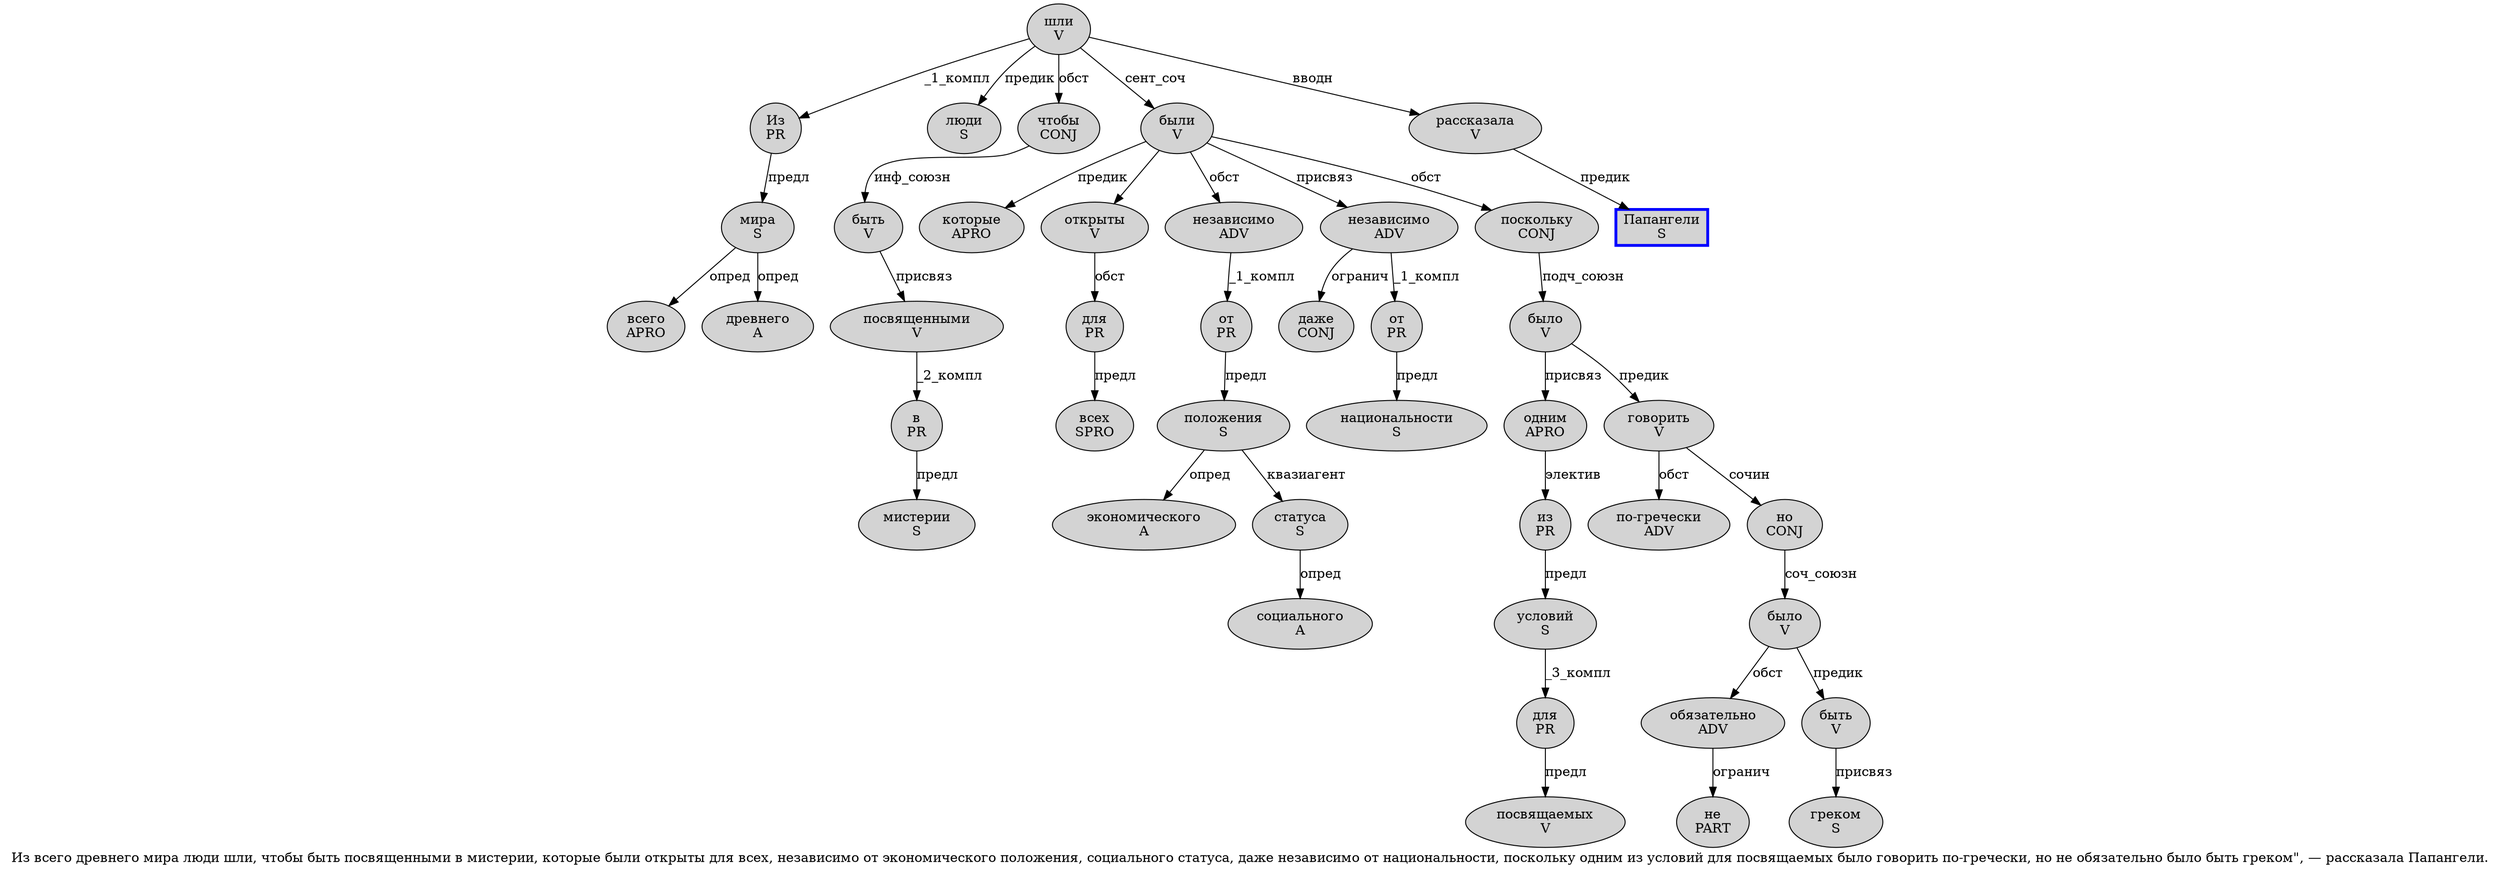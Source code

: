 digraph SENTENCE_1087 {
	graph [label="Из всего древнего мира люди шли, чтобы быть посвященными в мистерии, которые были открыты для всех, независимо от экономического положения, социального статуса, даже независимо от национальности, поскольку одним из условий для посвящаемых было говорить по-гречески, но не обязательно было быть греком\", — рассказала Папангели."]
	node [style=filled]
		0 [label="Из
PR" color="" fillcolor=lightgray penwidth=1 shape=ellipse]
		1 [label="всего
APRO" color="" fillcolor=lightgray penwidth=1 shape=ellipse]
		2 [label="древнего
A" color="" fillcolor=lightgray penwidth=1 shape=ellipse]
		3 [label="мира
S" color="" fillcolor=lightgray penwidth=1 shape=ellipse]
		4 [label="люди
S" color="" fillcolor=lightgray penwidth=1 shape=ellipse]
		5 [label="шли
V" color="" fillcolor=lightgray penwidth=1 shape=ellipse]
		7 [label="чтобы
CONJ" color="" fillcolor=lightgray penwidth=1 shape=ellipse]
		8 [label="быть
V" color="" fillcolor=lightgray penwidth=1 shape=ellipse]
		9 [label="посвященными
V" color="" fillcolor=lightgray penwidth=1 shape=ellipse]
		10 [label="в
PR" color="" fillcolor=lightgray penwidth=1 shape=ellipse]
		11 [label="мистерии
S" color="" fillcolor=lightgray penwidth=1 shape=ellipse]
		13 [label="которые
APRO" color="" fillcolor=lightgray penwidth=1 shape=ellipse]
		14 [label="были
V" color="" fillcolor=lightgray penwidth=1 shape=ellipse]
		15 [label="открыты
V" color="" fillcolor=lightgray penwidth=1 shape=ellipse]
		16 [label="для
PR" color="" fillcolor=lightgray penwidth=1 shape=ellipse]
		17 [label="всех
SPRO" color="" fillcolor=lightgray penwidth=1 shape=ellipse]
		19 [label="независимо
ADV" color="" fillcolor=lightgray penwidth=1 shape=ellipse]
		20 [label="от
PR" color="" fillcolor=lightgray penwidth=1 shape=ellipse]
		21 [label="экономического
A" color="" fillcolor=lightgray penwidth=1 shape=ellipse]
		22 [label="положения
S" color="" fillcolor=lightgray penwidth=1 shape=ellipse]
		24 [label="социального
A" color="" fillcolor=lightgray penwidth=1 shape=ellipse]
		25 [label="статуса
S" color="" fillcolor=lightgray penwidth=1 shape=ellipse]
		27 [label="даже
CONJ" color="" fillcolor=lightgray penwidth=1 shape=ellipse]
		28 [label="независимо
ADV" color="" fillcolor=lightgray penwidth=1 shape=ellipse]
		29 [label="от
PR" color="" fillcolor=lightgray penwidth=1 shape=ellipse]
		30 [label="национальности
S" color="" fillcolor=lightgray penwidth=1 shape=ellipse]
		32 [label="поскольку
CONJ" color="" fillcolor=lightgray penwidth=1 shape=ellipse]
		33 [label="одним
APRO" color="" fillcolor=lightgray penwidth=1 shape=ellipse]
		34 [label="из
PR" color="" fillcolor=lightgray penwidth=1 shape=ellipse]
		35 [label="условий
S" color="" fillcolor=lightgray penwidth=1 shape=ellipse]
		36 [label="для
PR" color="" fillcolor=lightgray penwidth=1 shape=ellipse]
		37 [label="посвящаемых
V" color="" fillcolor=lightgray penwidth=1 shape=ellipse]
		38 [label="было
V" color="" fillcolor=lightgray penwidth=1 shape=ellipse]
		39 [label="говорить
V" color="" fillcolor=lightgray penwidth=1 shape=ellipse]
		40 [label="по-гречески
ADV" color="" fillcolor=lightgray penwidth=1 shape=ellipse]
		42 [label="но
CONJ" color="" fillcolor=lightgray penwidth=1 shape=ellipse]
		43 [label="не
PART" color="" fillcolor=lightgray penwidth=1 shape=ellipse]
		44 [label="обязательно
ADV" color="" fillcolor=lightgray penwidth=1 shape=ellipse]
		45 [label="было
V" color="" fillcolor=lightgray penwidth=1 shape=ellipse]
		46 [label="быть
V" color="" fillcolor=lightgray penwidth=1 shape=ellipse]
		47 [label="греком
S" color="" fillcolor=lightgray penwidth=1 shape=ellipse]
		51 [label="рассказала
V" color="" fillcolor=lightgray penwidth=1 shape=ellipse]
		52 [label="Папангели
S" color=blue fillcolor=lightgray penwidth=3 shape=box]
			10 -> 11 [label="предл"]
			29 -> 30 [label="предл"]
			34 -> 35 [label="предл"]
			28 -> 27 [label="огранич"]
			28 -> 29 [label="_1_компл"]
			9 -> 10 [label="_2_компл"]
			32 -> 38 [label="подч_союзн"]
			33 -> 34 [label="электив"]
			44 -> 43 [label="огранич"]
			38 -> 33 [label="присвяз"]
			38 -> 39 [label="предик"]
			19 -> 20 [label="_1_компл"]
			7 -> 8 [label="инф_союзн"]
			8 -> 9 [label="присвяз"]
			25 -> 24 [label="опред"]
			3 -> 1 [label="опред"]
			3 -> 2 [label="опред"]
			0 -> 3 [label="предл"]
			39 -> 40 [label="обст"]
			39 -> 42 [label="сочин"]
			36 -> 37 [label="предл"]
			16 -> 17 [label="предл"]
			20 -> 22 [label="предл"]
			35 -> 36 [label="_3_компл"]
			5 -> 0 [label="_1_компл"]
			5 -> 4 [label="предик"]
			5 -> 7 [label="обст"]
			5 -> 14 [label="сент_соч"]
			5 -> 51 [label="вводн"]
			46 -> 47 [label="присвяз"]
			22 -> 21 [label="опред"]
			22 -> 25 [label="квазиагент"]
			45 -> 44 [label="обст"]
			45 -> 46 [label="предик"]
			14 -> 13 [label="предик"]
			14 -> 15
			14 -> 19 [label="обст"]
			14 -> 28 [label="присвяз"]
			14 -> 32 [label="обст"]
			51 -> 52 [label="предик"]
			15 -> 16 [label="обст"]
			42 -> 45 [label="соч_союзн"]
}